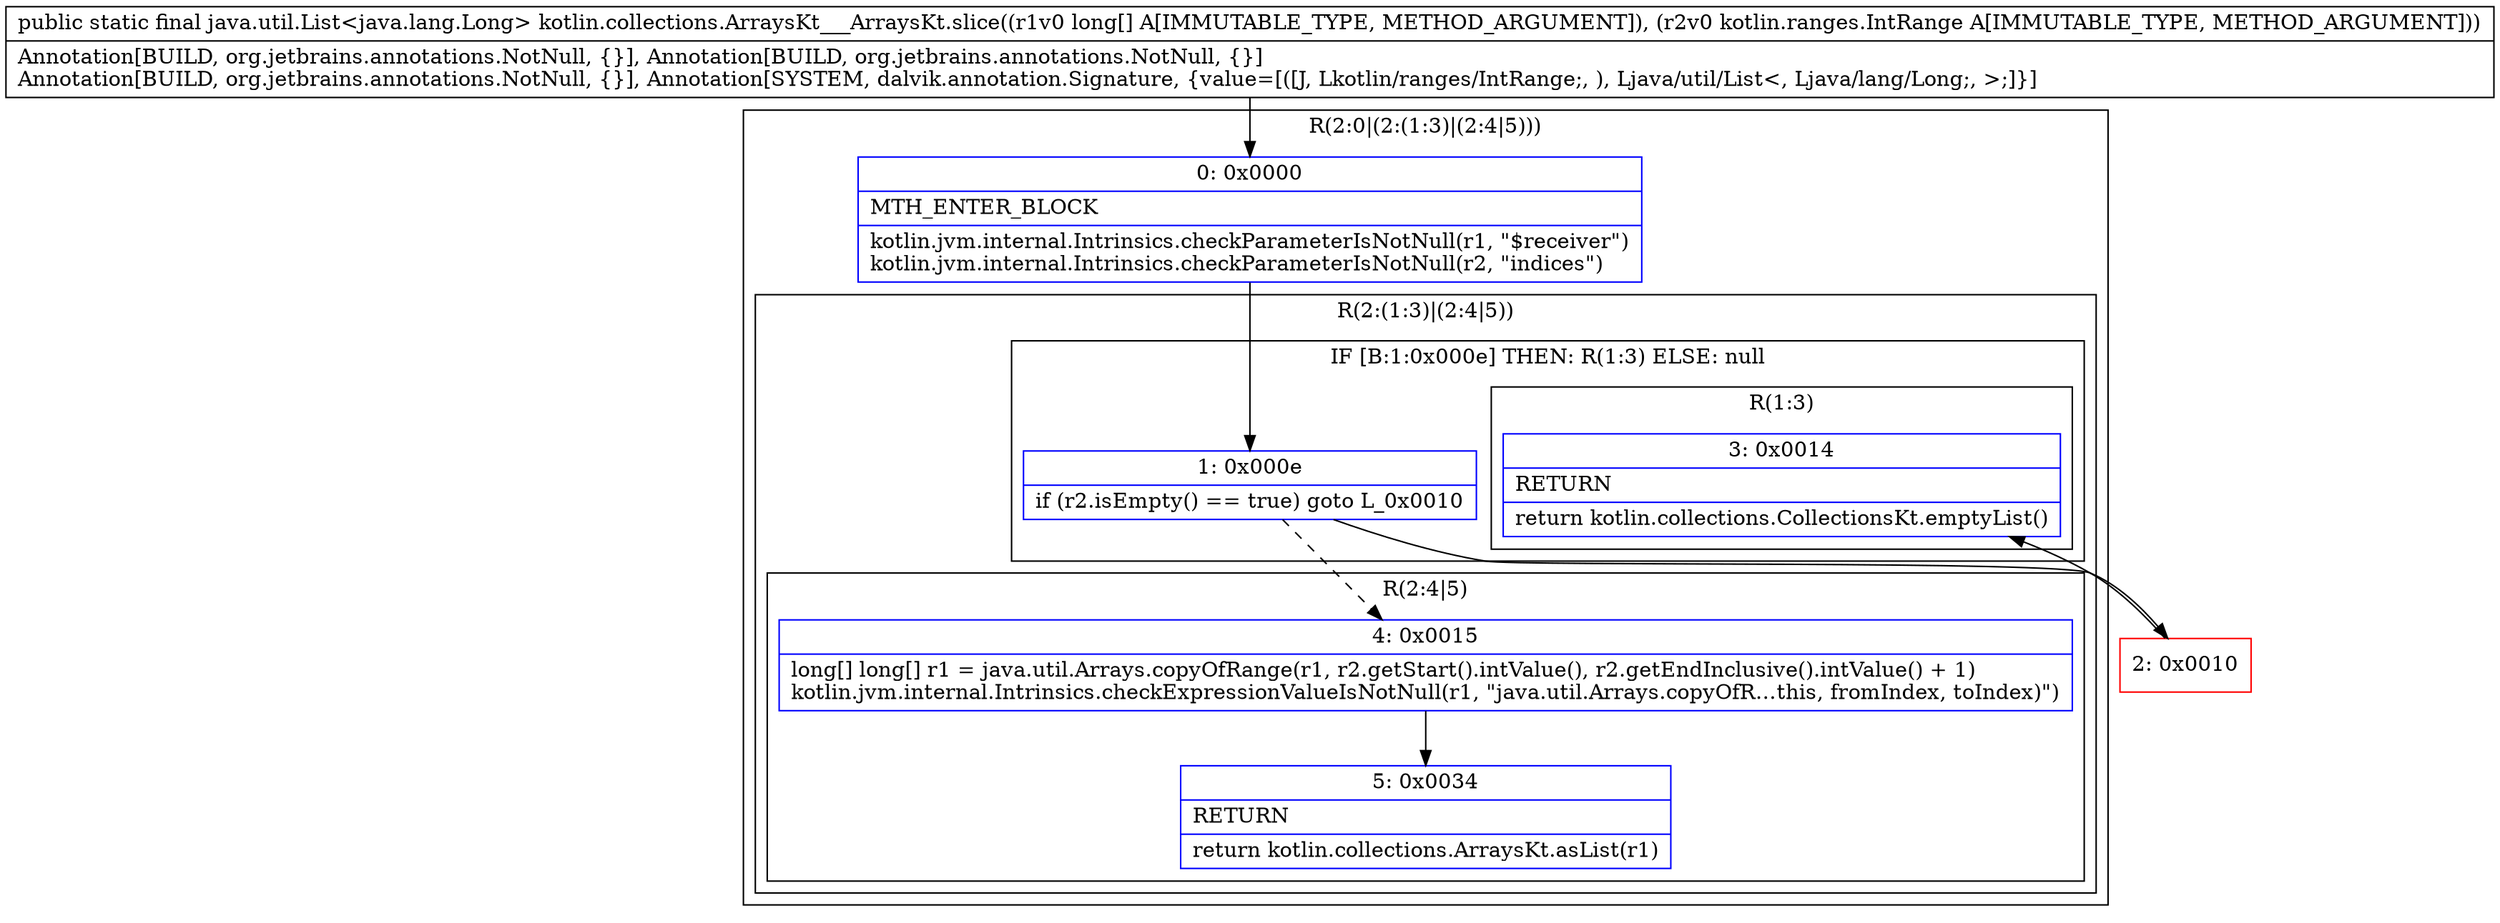 digraph "CFG forkotlin.collections.ArraysKt___ArraysKt.slice([JLkotlin\/ranges\/IntRange;)Ljava\/util\/List;" {
subgraph cluster_Region_1037572648 {
label = "R(2:0|(2:(1:3)|(2:4|5)))";
node [shape=record,color=blue];
Node_0 [shape=record,label="{0\:\ 0x0000|MTH_ENTER_BLOCK\l|kotlin.jvm.internal.Intrinsics.checkParameterIsNotNull(r1, \"$receiver\")\lkotlin.jvm.internal.Intrinsics.checkParameterIsNotNull(r2, \"indices\")\l}"];
subgraph cluster_Region_1922881746 {
label = "R(2:(1:3)|(2:4|5))";
node [shape=record,color=blue];
subgraph cluster_IfRegion_510425572 {
label = "IF [B:1:0x000e] THEN: R(1:3) ELSE: null";
node [shape=record,color=blue];
Node_1 [shape=record,label="{1\:\ 0x000e|if (r2.isEmpty() == true) goto L_0x0010\l}"];
subgraph cluster_Region_1537451526 {
label = "R(1:3)";
node [shape=record,color=blue];
Node_3 [shape=record,label="{3\:\ 0x0014|RETURN\l|return kotlin.collections.CollectionsKt.emptyList()\l}"];
}
}
subgraph cluster_Region_917699202 {
label = "R(2:4|5)";
node [shape=record,color=blue];
Node_4 [shape=record,label="{4\:\ 0x0015|long[] long[] r1 = java.util.Arrays.copyOfRange(r1, r2.getStart().intValue(), r2.getEndInclusive().intValue() + 1)\lkotlin.jvm.internal.Intrinsics.checkExpressionValueIsNotNull(r1, \"java.util.Arrays.copyOfR…this, fromIndex, toIndex)\")\l}"];
Node_5 [shape=record,label="{5\:\ 0x0034|RETURN\l|return kotlin.collections.ArraysKt.asList(r1)\l}"];
}
}
}
Node_2 [shape=record,color=red,label="{2\:\ 0x0010}"];
MethodNode[shape=record,label="{public static final java.util.List\<java.lang.Long\> kotlin.collections.ArraysKt___ArraysKt.slice((r1v0 long[] A[IMMUTABLE_TYPE, METHOD_ARGUMENT]), (r2v0 kotlin.ranges.IntRange A[IMMUTABLE_TYPE, METHOD_ARGUMENT]))  | Annotation[BUILD, org.jetbrains.annotations.NotNull, \{\}], Annotation[BUILD, org.jetbrains.annotations.NotNull, \{\}]\lAnnotation[BUILD, org.jetbrains.annotations.NotNull, \{\}], Annotation[SYSTEM, dalvik.annotation.Signature, \{value=[([J, Lkotlin\/ranges\/IntRange;, ), Ljava\/util\/List\<, Ljava\/lang\/Long;, \>;]\}]\l}"];
MethodNode -> Node_0;
Node_0 -> Node_1;
Node_1 -> Node_2;
Node_1 -> Node_4[style=dashed];
Node_4 -> Node_5;
Node_2 -> Node_3;
}

